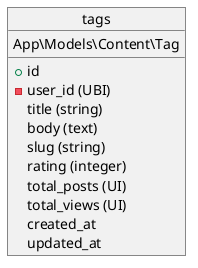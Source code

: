 @startuml
object tags {
    App\Models\Content\Tag
    __
    + id
    - user_id (UBI)

    title (string)
    body (text)
    slug (string)
    rating (integer)
    total_posts (UI)
    total_views (UI)

    created_at
    updated_at
}
@enduml
